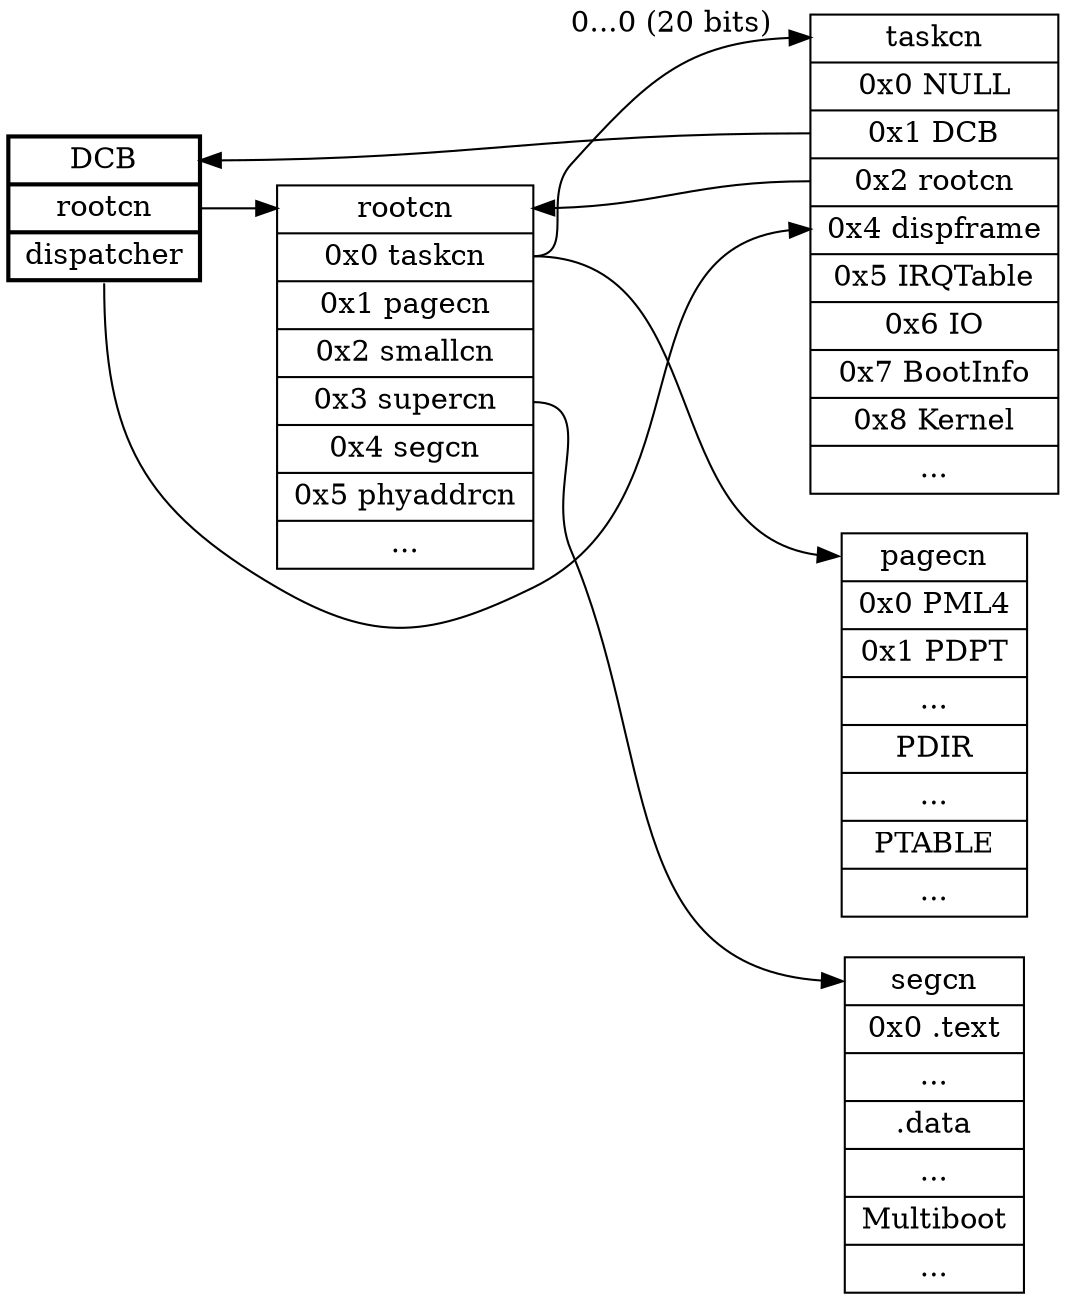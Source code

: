 digraph cspace {
	rankdir=LR;

	node [shape = record, height = .1];
	dcb [label = "<n>DCB|<0>rootcn|<1>dispatcher", style=bold];
	rootcn [label = "<n>\N|<0>0x0 taskcn|<1>0x1 pagecn|<2>0x2 smallcn|<3>0x3 supercn|<4>0x4 segcn|<5>0x5 phyaddrcn|..."];
	taskcn [label = "<n>\N|<0>0x0 NULL|<1>0x1 DCB|<2>0x2 rootcn|<4>0x4 dispframe|0x5 IRQTable|0x6 IO|0x7 BootInfo|0x8 Kernel|..."];
	pagecn [label = "<n>\N|0x0 PML4|0x1 PDPT|...|PDIR|...|PTABLE|..."];
	segcn [label = "<n>\N|0x0 .text|...|.data|...|Multiboot|..."];
	rootcn:0 -> taskcn:n [label = "0...0 (20 bits)"];
	rootcn:0 -> pagecn:n;
	rootcn:3 -> segcn:n;
	dcb:0 -> rootcn:n;
        dcb:1 -> taskcn:4;
	taskcn:1 -> dcb:n;
	taskcn:2 -> rootcn:n;
}
